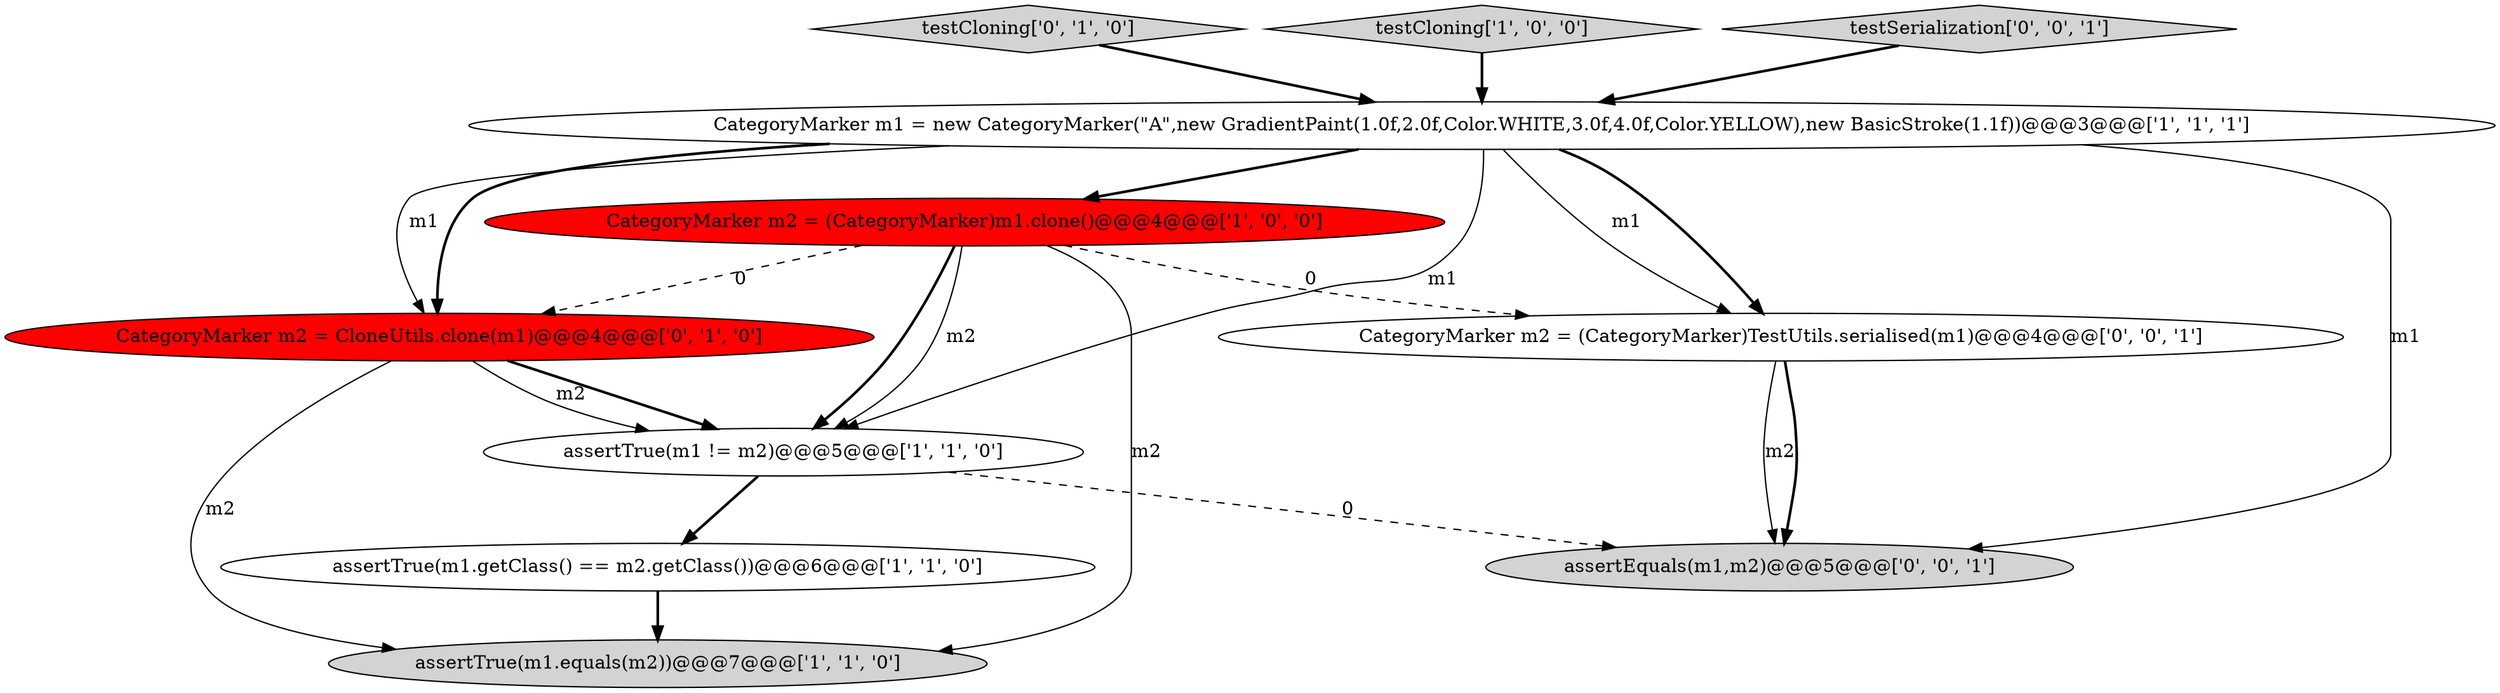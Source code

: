 digraph {
6 [style = filled, label = "testCloning['0', '1', '0']", fillcolor = lightgray, shape = diamond image = "AAA0AAABBB2BBB"];
0 [style = filled, label = "testCloning['1', '0', '0']", fillcolor = lightgray, shape = diamond image = "AAA0AAABBB1BBB"];
5 [style = filled, label = "CategoryMarker m1 = new CategoryMarker(\"A\",new GradientPaint(1.0f,2.0f,Color.WHITE,3.0f,4.0f,Color.YELLOW),new BasicStroke(1.1f))@@@3@@@['1', '1', '1']", fillcolor = white, shape = ellipse image = "AAA0AAABBB1BBB"];
9 [style = filled, label = "CategoryMarker m2 = (CategoryMarker)TestUtils.serialised(m1)@@@4@@@['0', '0', '1']", fillcolor = white, shape = ellipse image = "AAA0AAABBB3BBB"];
10 [style = filled, label = "assertEquals(m1,m2)@@@5@@@['0', '0', '1']", fillcolor = lightgray, shape = ellipse image = "AAA0AAABBB3BBB"];
8 [style = filled, label = "testSerialization['0', '0', '1']", fillcolor = lightgray, shape = diamond image = "AAA0AAABBB3BBB"];
3 [style = filled, label = "CategoryMarker m2 = (CategoryMarker)m1.clone()@@@4@@@['1', '0', '0']", fillcolor = red, shape = ellipse image = "AAA1AAABBB1BBB"];
1 [style = filled, label = "assertTrue(m1 != m2)@@@5@@@['1', '1', '0']", fillcolor = white, shape = ellipse image = "AAA0AAABBB1BBB"];
2 [style = filled, label = "assertTrue(m1.equals(m2))@@@7@@@['1', '1', '0']", fillcolor = lightgray, shape = ellipse image = "AAA0AAABBB1BBB"];
4 [style = filled, label = "assertTrue(m1.getClass() == m2.getClass())@@@6@@@['1', '1', '0']", fillcolor = white, shape = ellipse image = "AAA0AAABBB1BBB"];
7 [style = filled, label = "CategoryMarker m2 = CloneUtils.clone(m1)@@@4@@@['0', '1', '0']", fillcolor = red, shape = ellipse image = "AAA1AAABBB2BBB"];
5->3 [style = bold, label=""];
1->4 [style = bold, label=""];
7->1 [style = bold, label=""];
3->1 [style = bold, label=""];
5->9 [style = bold, label=""];
5->1 [style = solid, label="m1"];
7->1 [style = solid, label="m2"];
3->7 [style = dashed, label="0"];
5->10 [style = solid, label="m1"];
9->10 [style = solid, label="m2"];
4->2 [style = bold, label=""];
1->10 [style = dashed, label="0"];
9->10 [style = bold, label=""];
7->2 [style = solid, label="m2"];
6->5 [style = bold, label=""];
8->5 [style = bold, label=""];
5->9 [style = solid, label="m1"];
3->9 [style = dashed, label="0"];
5->7 [style = bold, label=""];
3->1 [style = solid, label="m2"];
5->7 [style = solid, label="m1"];
3->2 [style = solid, label="m2"];
0->5 [style = bold, label=""];
}
